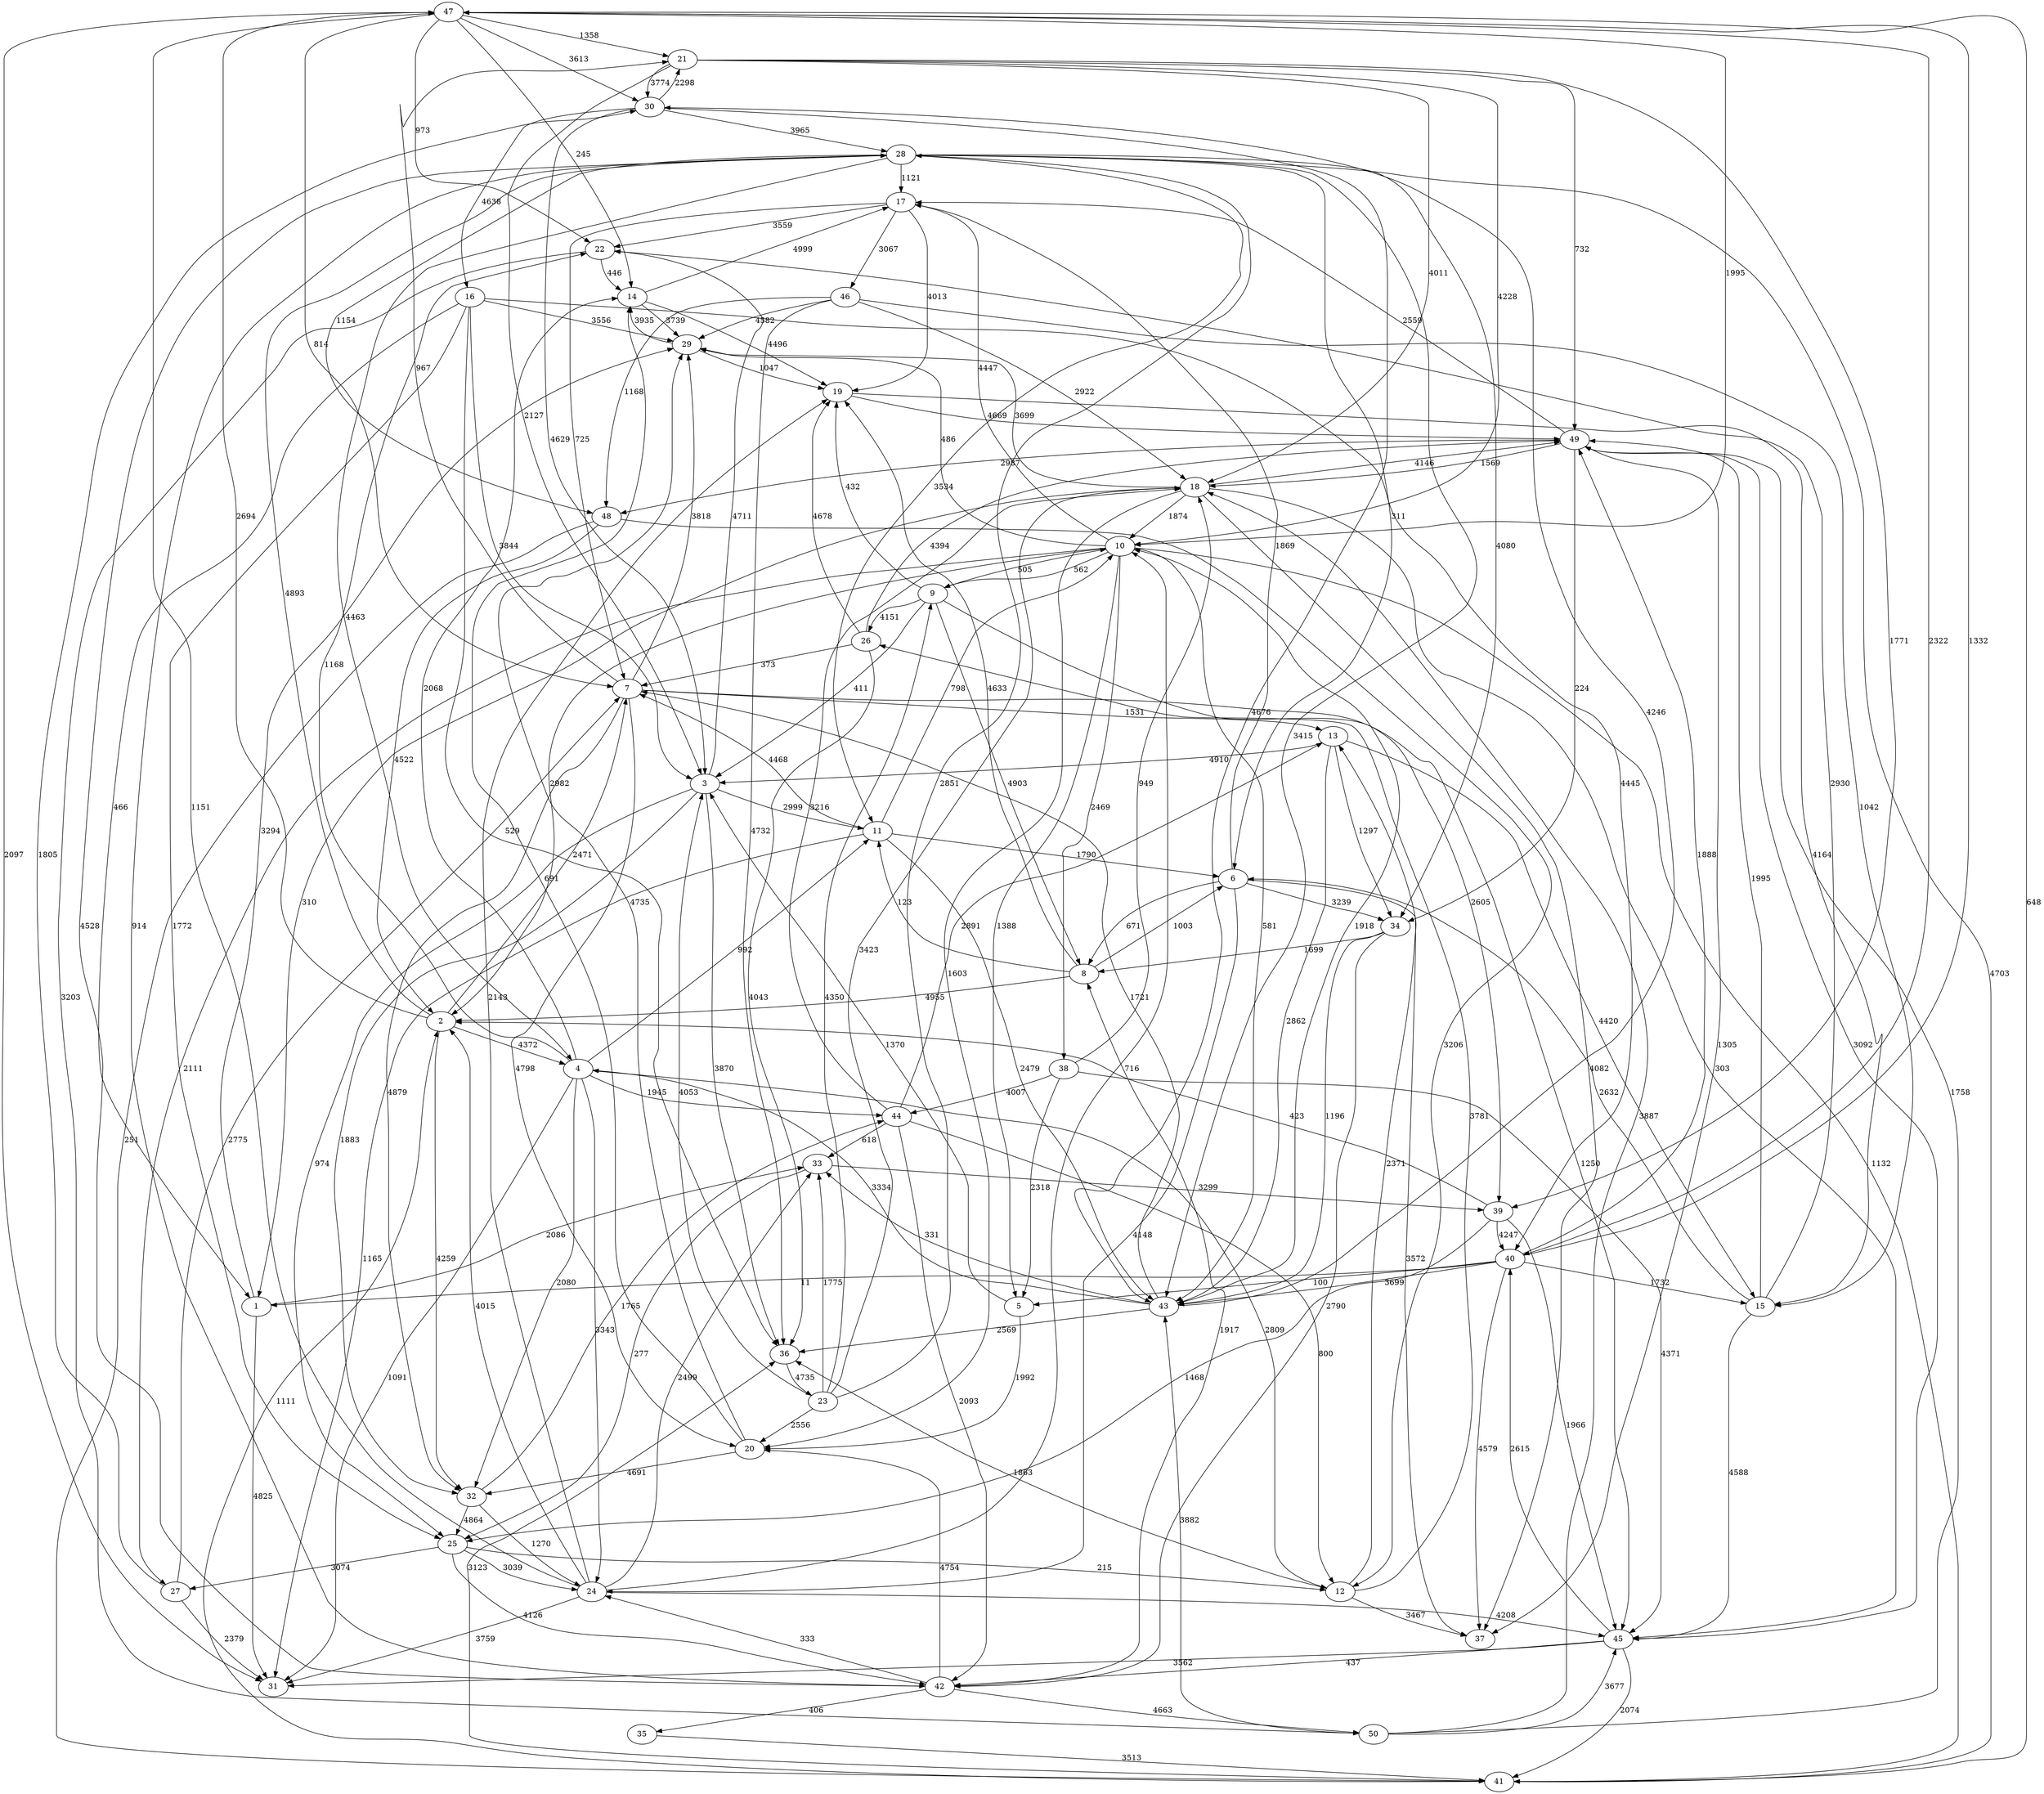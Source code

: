 strict digraph  {
	47 -> 21	 [label=1358];
	47 -> 22	 [label=973];
	47 -> 31	 [label=2097];
	47 -> 14	 [label=245];
	47 -> 40	 [label=2322];
	47 -> 7	 [label=814];
	47 -> 30	 [label=3613];
	47 -> 10	 [label=1995];
	21 -> 30	 [label=3774];
	21 -> 10	 [label=4228];
	21 -> 18	 [label=4011];
	21 -> 39	 [label=1771];
	21 -> 49	 [label=732];
	21 -> 3	 [label=2127];
	22 -> 14	 [label=446];
	22 -> 50	 [label=3203];
	14 -> 29	 [label=3739];
	14 -> 17	 [label=4999];
	14 -> 19	 [label=4496];
	40 -> 47	 [label=1332];
	40 -> 49	 [label=1888];
	40 -> 1	 [label=11];
	40 -> 15	 [label=1732];
	40 -> 5	 [label=100];
	40 -> 43	 [label=3699];
	40 -> 37	 [label=4579];
	7 -> 21	 [label=967];
	7 -> 29	 [label=3818];
	7 -> 20	 [label=4798];
	7 -> 45	 [label=1250];
	7 -> 32	 [label=4879];
	7 -> 13	 [label=1531];
	30 -> 21	 [label=2298];
	30 -> 3	 [label=4629];
	30 -> 16	 [label=4638];
	30 -> 43	 [label=4676];
	30 -> 28	 [label=3965];
	10 -> 29	 [label=486];
	10 -> 5	 [label=1388];
	10 -> 43	 [label=581];
	10 -> 17	 [label=4447];
	10 -> 27	 [label=2111];
	10 -> 41	 [label=1132];
	10 -> 2	 [label=2982];
	10 -> 38	 [label=2469];
	10 -> 9	 [label=562];
	18 -> 10	 [label=1874];
	18 -> 49	 [label=4146];
	18 -> 29	 [label=3699];
	18 -> 1	 [label=310];
	18 -> 37	 [label=4082];
	18 -> 20	 [label=1603];
	18 -> 45	 [label=303];
	39 -> 40	 [label=4247];
	39 -> 25	 [label=1468];
	39 -> 45	 [label=1966];
	39 -> 2	 [label=423];
	49 -> 18	 [label=1569];
	49 -> 37	 [label=1305];
	49 -> 17	 [label=2559];
	49 -> 45	 [label=3092];
	49 -> 34	 [label=224];
	49 -> 48	 [label=2987];
	3 -> 22	 [label=4711];
	3 -> 36	 [label=3870];
	3 -> 25	 [label=974];
	3 -> 32	 [label=1883];
	3 -> 11	 [label=2999];
	16 -> 40	 [label=4445];
	16 -> 3	 [label=3844];
	16 -> 36	 [label=529];
	16 -> 29	 [label=3556];
	16 -> 25	 [label=1772];
	16 -> 1	 [label=466];
	36 -> 23	 [label=4735];
	29 -> 14	 [label=3935];
	29 -> 19	 [label=1047];
	25 -> 27	 [label=3074];
	25 -> 24	 [label=3039];
	25 -> 42	 [label=4126];
	25 -> 12	 [label=215];
	1 -> 31	 [label=4825];
	1 -> 29	 [label=3294];
	1 -> 33	 [label=2086];
	15 -> 22	 [label=2930];
	15 -> 49	 [label=1995];
	15 -> 45	 [label=4588];
	15 -> 6	 [label=2632];
	5 -> 3	 [label=1370];
	5 -> 20	 [label=1992];
	43 -> 7	 [label=1721];
	43 -> 30	 [label=4246];
	43 -> 10	 [label=1918];
	43 -> 36	 [label=2569];
	43 -> 33	 [label=331];
	43 -> 4	 [label=3334];
	17 -> 22	 [label=3559];
	17 -> 7	 [label=725];
	17 -> 46	 [label=3067];
	17 -> 19	 [label=4013];
	46 -> 18	 [label=2922];
	46 -> 36	 [label=4732];
	46 -> 29	 [label=4582];
	46 -> 15	 [label=1042];
	46 -> 48	 [label=1168];
	19 -> 49	 [label=4669];
	19 -> 15	 [label=4164];
	20 -> 14	 [label=691];
	20 -> 29	 [label=4735];
	20 -> 32	 [label=4691];
	45 -> 31	 [label=3562];
	45 -> 40	 [label=2615];
	45 -> 41	 [label=2074];
	45 -> 42	 [label=437];
	32 -> 25	 [label=4864];
	32 -> 24	 [label=1270];
	32 -> 44	 [label=1765];
	13 -> 3	 [label=4910];
	13 -> 15	 [label=4420];
	13 -> 43	 [label=2862];
	13 -> 34	 [label=1297];
	27 -> 31	 [label=2379];
	27 -> 7	 [label=2775];
	27 -> 30	 [label=1805];
	41 -> 47	 [label=648];
	41 -> 36	 [label=3123];
	41 -> 2	 [label=1111];
	2 -> 47	 [label=2694];
	2 -> 7	 [label=2471];
	2 -> 32	 [label=4259];
	2 -> 28	 [label=4893];
	2 -> 4	 [label=4372];
	38 -> 18	 [label=949];
	38 -> 5	 [label=2318];
	38 -> 45	 [label=4371];
	38 -> 44	 [label=4007];
	9 -> 10	 [label=505];
	9 -> 39	 [label=2605];
	9 -> 3	 [label=411];
	9 -> 19	 [label=432];
	9 -> 8	 [label=4903];
	9 -> 26	 [label=4151];
	8 -> 19	 [label=4633];
	8 -> 2	 [label=4955];
	8 -> 6	 [label=1003];
	8 -> 11	 [label=123];
	6 -> 37	 [label=3572];
	6 -> 17	 [label=1869];
	6 -> 8	 [label=671];
	6 -> 34	 [label=3239];
	6 -> 24	 [label=4148];
	11 -> 31	 [label=1165];
	11 -> 7	 [label=4468];
	11 -> 10	 [label=798];
	11 -> 43	 [label=2479];
	11 -> 6	 [label=1790];
	34 -> 43	 [label=1196];
	34 -> 8	 [label=1699];
	34 -> 42	 [label=2790];
	24 -> 47	 [label=1151];
	24 -> 31	 [label=3759];
	24 -> 10	 [label=716];
	24 -> 19	 [label=2143];
	24 -> 45	 [label=4208];
	24 -> 2	 [label=4015];
	24 -> 33	 [label=2499];
	42 -> 20	 [label=4754];
	42 -> 8	 [label=1917];
	42 -> 24	 [label=333];
	42 -> 28	 [label=4528];
	42 -> 35	 [label=406];
	42 -> 50	 [label=4663];
	44 -> 18	 [label=3216];
	44 -> 13	 [label=2891];
	44 -> 42	 [label=2093];
	44 -> 12	 [label=800];
	44 -> 33	 [label=618];
	12 -> 36	 [label=1863];
	12 -> 37	 [label=3467];
	12 -> 13	 [label=2371];
	12 -> 26	 [label=3781];
	33 -> 39	 [label=3299];
	33 -> 25	 [label=277];
	26 -> 7	 [label=373];
	26 -> 49	 [label=4394];
	26 -> 36	 [label=4043];
	26 -> 19	 [label=4678];
	28 -> 43	 [label=3415];
	28 -> 17	 [label=1121];
	28 -> 41	 [label=4703];
	28 -> 6	 [label=311];
	28 -> 11	 [label=3534];
	28 -> 34	 [label=4080];
	28 -> 42	 [label=914];
	28 -> 48	 [label=1154];
	28 -> 4	 [label=4463];
	48 -> 41	 [label=251];
	48 -> 2	 [label=4522];
	48 -> 12	 [label=3206];
	4 -> 22	 [label=1168];
	4 -> 31	 [label=1091];
	4 -> 14	 [label=2068];
	4 -> 32	 [label=2080];
	4 -> 11	 [label=992];
	4 -> 24	 [label=3343];
	4 -> 44	 [label=1945];
	4 -> 12	 [label=2809];
	35 -> 41	 [label=3513];
	50 -> 18	 [label=3887];
	50 -> 49	 [label=1758];
	50 -> 43	 [label=3882];
	50 -> 45	 [label=3677];
	23 -> 18	 [label=3423];
	23 -> 3	 [label=4053];
	23 -> 20	 [label=2556];
	23 -> 9	 [label=4350];
	23 -> 33	 [label=1775];
	23 -> 28	 [label=2851];
}
